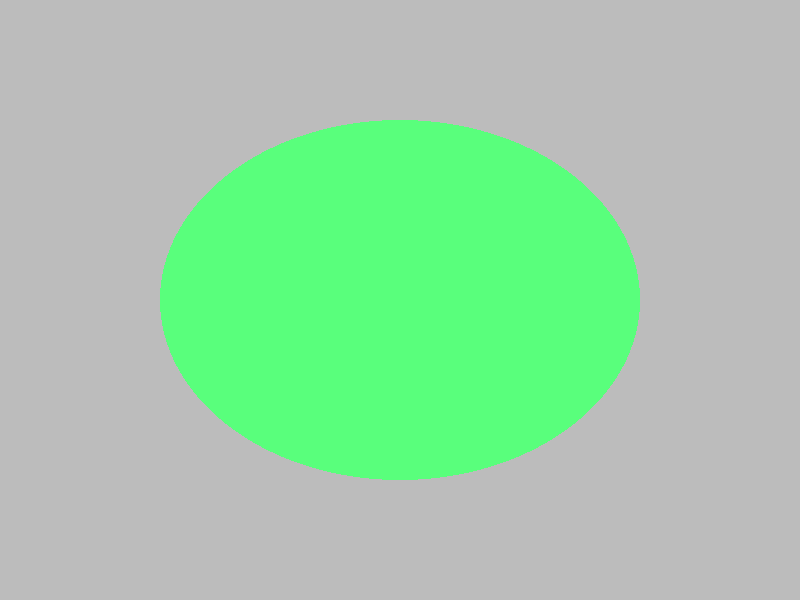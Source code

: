 // Pov-ray image source for ksokoban
// created 1998-08-20 by Anders Widell  <d95-awi@nada.kth.se>

#include "colors.inc"
#include "woods.inc"

camera {
  orthographic
  location <0, 0, -50>
  look_at  <0, 0, 0>
  right    <1, 0, 0>
  up       <0, 1, 0>
}

light_source { <-5000, 10000, -10000> color rgb <1, 1, 1> }
light_source { <-5000, 10000, -10000> color rgb <1, 1, 1> }

plane { -z, -2
  pigment { color rgb <1/2, 1/2, 1/2> }
    //texture { T_Wood35 rotate <90,0,0> }
    //pigment { checker color rgb <1/2, 1/2, 1/2> color rgb <0,0,1> scale 1/2 }
}

torus {
  0.35, 0.05
  rotate <90, 0, 0>
  translate <0,0,2>
  pigment { color rgb <1/2, 1/2, 1/2> }
}

cylinder {< 0.35,0,2>, < 10,0,2>, 0.05 pigment { color rgb <1/2,1/2,1/2>}}
cylinder {<-0.35,0,2>, <-10,0,2>, 0.05 pigment { color rgb <1/2,1/2,1/2>}}
cylinder {<0, 0.35,2>, <0, 10,2>, 0.05 pigment { color rgb <1/2,1/2,1/2>}}
cylinder {<0,-0.35,2>, <0,-10,2>, 0.05 pigment { color rgb <1/2,1/2,1/2>}}

sphere {
 2*z, 0.3

  texture {
    finish {
      ambient 0.1
      diffuse 0.3
      reflection .25
      refraction 1
      ior 2.4
      specular 1
      roughness 0.02
    }
  }
  pigment { color rgbf <0.1, 1, 0.2, 0.8>}

  scale <1,1,0.1>
}
